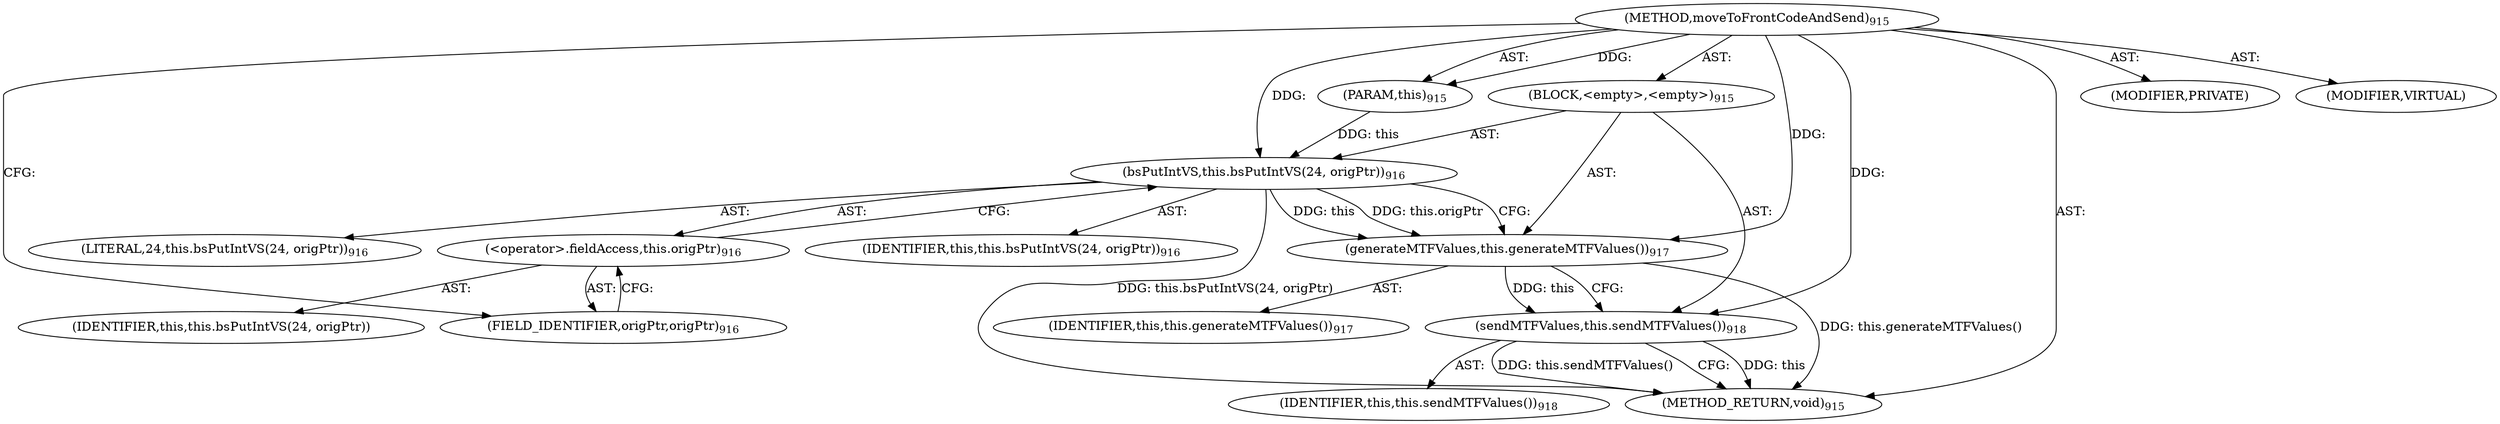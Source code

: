 digraph "moveToFrontCodeAndSend" {  
"111669149718" [label = <(METHOD,moveToFrontCodeAndSend)<SUB>915</SUB>> ]
"115964117003" [label = <(PARAM,this)<SUB>915</SUB>> ]
"25769803924" [label = <(BLOCK,&lt;empty&gt;,&lt;empty&gt;)<SUB>915</SUB>> ]
"30064772058" [label = <(bsPutIntVS,this.bsPutIntVS(24, origPtr))<SUB>916</SUB>> ]
"68719476786" [label = <(IDENTIFIER,this,this.bsPutIntVS(24, origPtr))<SUB>916</SUB>> ]
"90194313525" [label = <(LITERAL,24,this.bsPutIntVS(24, origPtr))<SUB>916</SUB>> ]
"30064772059" [label = <(&lt;operator&gt;.fieldAccess,this.origPtr)<SUB>916</SUB>> ]
"68719477633" [label = <(IDENTIFIER,this,this.bsPutIntVS(24, origPtr))> ]
"55834575018" [label = <(FIELD_IDENTIFIER,origPtr,origPtr)<SUB>916</SUB>> ]
"30064772060" [label = <(generateMTFValues,this.generateMTFValues())<SUB>917</SUB>> ]
"68719476787" [label = <(IDENTIFIER,this,this.generateMTFValues())<SUB>917</SUB>> ]
"30064772061" [label = <(sendMTFValues,this.sendMTFValues())<SUB>918</SUB>> ]
"68719476788" [label = <(IDENTIFIER,this,this.sendMTFValues())<SUB>918</SUB>> ]
"133143986257" [label = <(MODIFIER,PRIVATE)> ]
"133143986258" [label = <(MODIFIER,VIRTUAL)> ]
"128849018902" [label = <(METHOD_RETURN,void)<SUB>915</SUB>> ]
  "111669149718" -> "115964117003"  [ label = "AST: "] 
  "111669149718" -> "25769803924"  [ label = "AST: "] 
  "111669149718" -> "133143986257"  [ label = "AST: "] 
  "111669149718" -> "133143986258"  [ label = "AST: "] 
  "111669149718" -> "128849018902"  [ label = "AST: "] 
  "25769803924" -> "30064772058"  [ label = "AST: "] 
  "25769803924" -> "30064772060"  [ label = "AST: "] 
  "25769803924" -> "30064772061"  [ label = "AST: "] 
  "30064772058" -> "68719476786"  [ label = "AST: "] 
  "30064772058" -> "90194313525"  [ label = "AST: "] 
  "30064772058" -> "30064772059"  [ label = "AST: "] 
  "30064772059" -> "68719477633"  [ label = "AST: "] 
  "30064772059" -> "55834575018"  [ label = "AST: "] 
  "30064772060" -> "68719476787"  [ label = "AST: "] 
  "30064772061" -> "68719476788"  [ label = "AST: "] 
  "30064772058" -> "30064772060"  [ label = "CFG: "] 
  "30064772060" -> "30064772061"  [ label = "CFG: "] 
  "30064772061" -> "128849018902"  [ label = "CFG: "] 
  "30064772059" -> "30064772058"  [ label = "CFG: "] 
  "55834575018" -> "30064772059"  [ label = "CFG: "] 
  "111669149718" -> "55834575018"  [ label = "CFG: "] 
  "30064772058" -> "128849018902"  [ label = "DDG: this.bsPutIntVS(24, origPtr)"] 
  "30064772060" -> "128849018902"  [ label = "DDG: this.generateMTFValues()"] 
  "30064772061" -> "128849018902"  [ label = "DDG: this"] 
  "30064772061" -> "128849018902"  [ label = "DDG: this.sendMTFValues()"] 
  "111669149718" -> "115964117003"  [ label = "DDG: "] 
  "115964117003" -> "30064772058"  [ label = "DDG: this"] 
  "111669149718" -> "30064772058"  [ label = "DDG: "] 
  "30064772058" -> "30064772060"  [ label = "DDG: this"] 
  "30064772058" -> "30064772060"  [ label = "DDG: this.origPtr"] 
  "111669149718" -> "30064772060"  [ label = "DDG: "] 
  "30064772060" -> "30064772061"  [ label = "DDG: this"] 
  "111669149718" -> "30064772061"  [ label = "DDG: "] 
}
